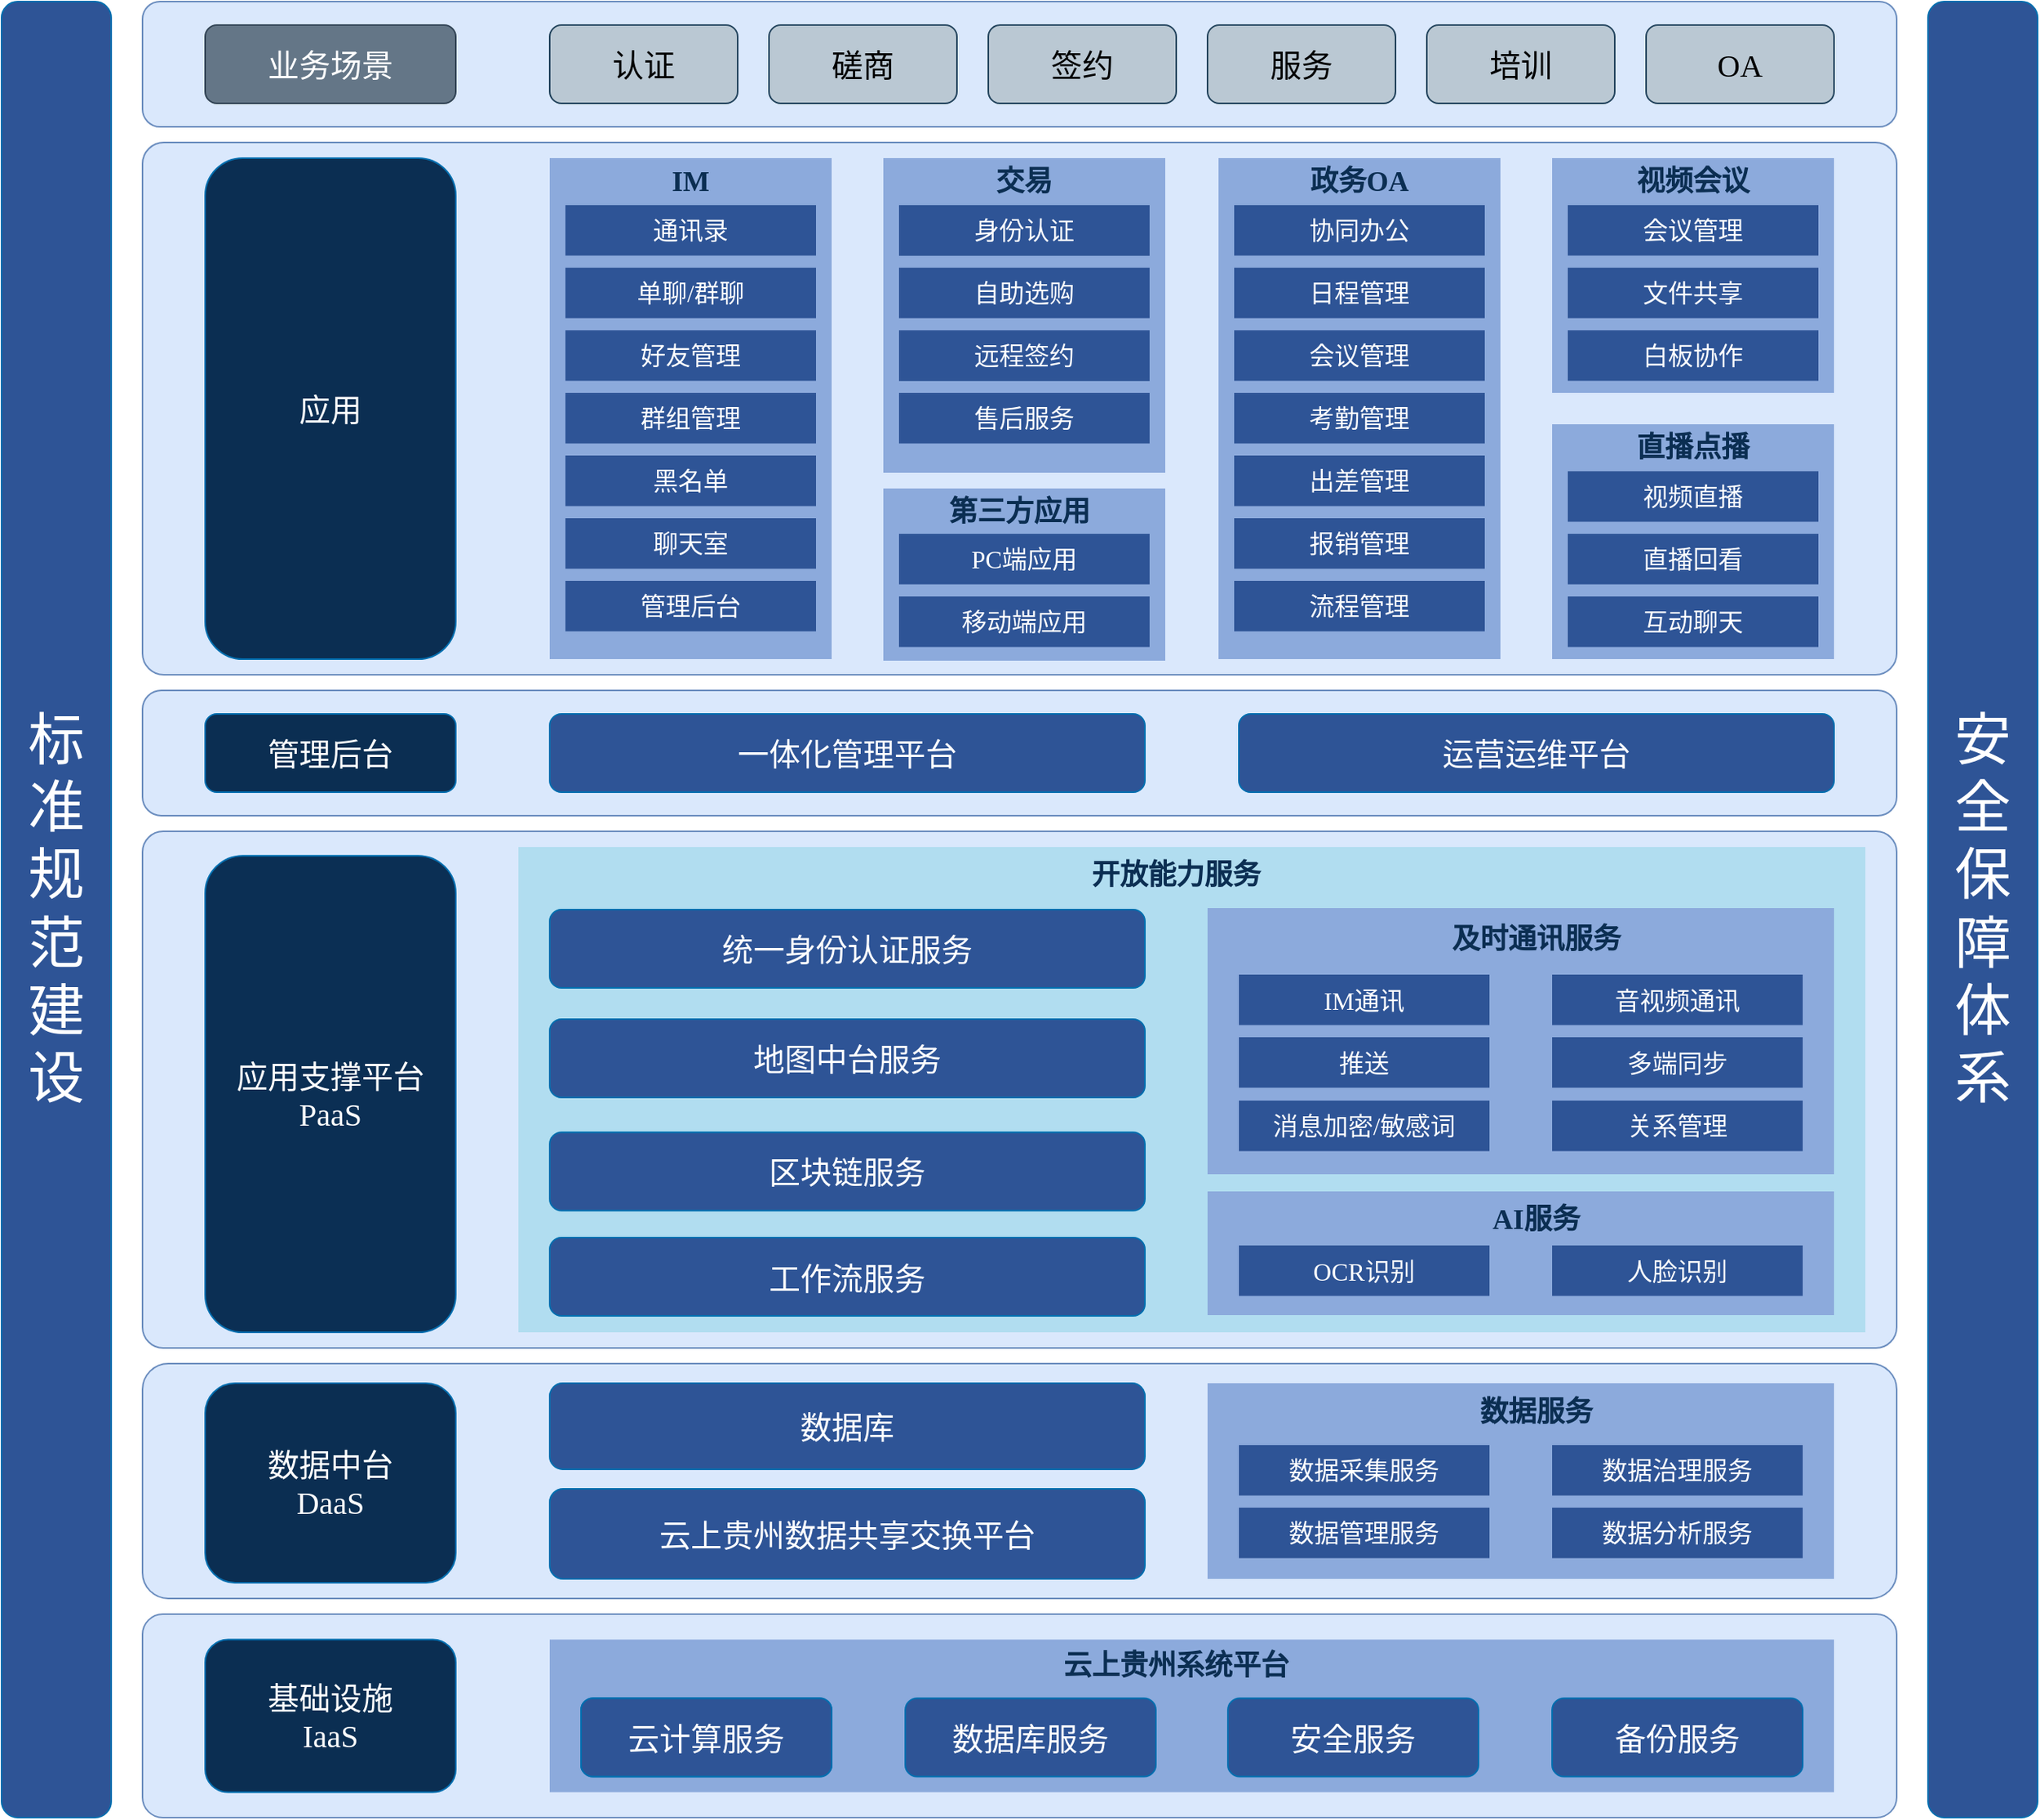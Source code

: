 <mxfile version="15.9.1" type="github"><diagram id="HFCnj8aLhszsA6gR-yzJ" name="总体架构图"><mxGraphModel dx="1422" dy="769" grid="1" gridSize="10" guides="1" tooltips="1" connect="1" arrows="1" fold="1" page="1" pageScale="1" pageWidth="827" pageHeight="1169" math="0" shadow="0"><root><mxCell id="0"/><mxCell id="1" parent="0"/><mxCell id="byi06CO_j5vsrsdqkOMh-2" value="" style="rounded=1;whiteSpace=wrap;html=1;fillColor=#DAE8FC;strokeColor=#6C8EBF;arcSize=14;" parent="1" vertex="1"><mxGeometry x="130" y="9" width="1120" height="80" as="geometry"/></mxCell><mxCell id="byi06CO_j5vsrsdqkOMh-3" value="业务场景" style="rounded=1;whiteSpace=wrap;html=1;fillColor=#647687;fontColor=#ffffff;strokeColor=#314354;fontSize=20;fontFamily=黑体;" parent="1" vertex="1"><mxGeometry x="170" y="24" width="160" height="50" as="geometry"/></mxCell><mxCell id="byi06CO_j5vsrsdqkOMh-6" value="服务" style="rounded=1;whiteSpace=wrap;html=1;fillColor=#bac8d3;strokeColor=#23445d;fontSize=20;fontFamily=黑体;" parent="1" vertex="1"><mxGeometry x="810" y="24" width="120" height="50" as="geometry"/></mxCell><mxCell id="byi06CO_j5vsrsdqkOMh-15" value="" style="rounded=1;whiteSpace=wrap;html=1;fillColor=#dae8fc;strokeColor=#6c8ebf;" parent="1" vertex="1"><mxGeometry x="130" y="449" width="1120" height="80" as="geometry"/></mxCell><mxCell id="byi06CO_j5vsrsdqkOMh-16" value="管理后台" style="rounded=1;whiteSpace=wrap;html=1;fillColor=#0B2E52;fontColor=#ffffff;strokeColor=#006EAF;fontSize=20;fontFamily=黑体;" parent="1" vertex="1"><mxGeometry x="170" y="464" width="160" height="50" as="geometry"/></mxCell><mxCell id="byi06CO_j5vsrsdqkOMh-17" value="一体化管理平台" style="rounded=1;whiteSpace=wrap;html=1;fillColor=#2E5496;fontColor=#ffffff;strokeColor=#006EAF;fontSize=20;fontFamily=黑体;" parent="1" vertex="1"><mxGeometry x="390" y="464" width="380" height="50" as="geometry"/></mxCell><mxCell id="byi06CO_j5vsrsdqkOMh-18" value="运营运维平台" style="rounded=1;whiteSpace=wrap;html=1;fillColor=#2E5496;fontColor=#ffffff;strokeColor=#006EAF;fontSize=20;fontFamily=黑体;" parent="1" vertex="1"><mxGeometry x="830" y="464" width="380" height="50" as="geometry"/></mxCell><mxCell id="byi06CO_j5vsrsdqkOMh-19" value="" style="rounded=1;whiteSpace=wrap;html=1;fillColor=#dae8fc;strokeColor=#6c8ebf;arcSize=10;" parent="1" vertex="1"><mxGeometry x="130" y="1039" width="1120" height="130" as="geometry"/></mxCell><mxCell id="byi06CO_j5vsrsdqkOMh-20" value="基础设施&lt;br&gt;IaaS" style="rounded=1;whiteSpace=wrap;html=1;fillColor=#0B2E52;fontColor=#ffffff;strokeColor=#006EAF;fontSize=20;fontFamily=黑体;" parent="1" vertex="1"><mxGeometry x="170" y="1055.25" width="160" height="97.5" as="geometry"/></mxCell><mxCell id="byi06CO_j5vsrsdqkOMh-24" value="" style="rounded=1;whiteSpace=wrap;html=1;fillColor=#DAE8FC;strokeColor=#6C8EBF;arcSize=4;" parent="1" vertex="1"><mxGeometry x="130" y="99" width="1120" height="340" as="geometry"/></mxCell><mxCell id="byi06CO_j5vsrsdqkOMh-25" value="应用" style="rounded=1;whiteSpace=wrap;html=1;fillColor=#0B2E52;fontColor=#ffffff;strokeColor=#006EAF;fontSize=20;fontFamily=黑体;" parent="1" vertex="1"><mxGeometry x="170" y="109" width="160" height="320" as="geometry"/></mxCell><mxCell id="byi06CO_j5vsrsdqkOMh-26" value="" style="rounded=0;whiteSpace=wrap;html=1;fillColor=#8CAADC;fontColor=#FFFFFF;strokeColor=none;fontSize=20;fontFamily=Helvetica;" parent="1" vertex="1"><mxGeometry x="390" y="109" width="180" height="320" as="geometry"/></mxCell><mxCell id="byi06CO_j5vsrsdqkOMh-27" value="认证" style="rounded=1;whiteSpace=wrap;html=1;fillColor=#bac8d3;strokeColor=#23445d;fontSize=20;fontFamily=黑体;" parent="1" vertex="1"><mxGeometry x="390" y="24" width="120" height="50" as="geometry"/></mxCell><mxCell id="byi06CO_j5vsrsdqkOMh-28" value="磋商" style="rounded=1;whiteSpace=wrap;html=1;fillColor=#bac8d3;strokeColor=#23445d;fontSize=20;fontFamily=黑体;" parent="1" vertex="1"><mxGeometry x="530" y="24" width="120" height="50" as="geometry"/></mxCell><mxCell id="byi06CO_j5vsrsdqkOMh-29" value="签约" style="rounded=1;whiteSpace=wrap;html=1;fillColor=#bac8d3;strokeColor=#23445d;fontSize=20;fontFamily=黑体;" parent="1" vertex="1"><mxGeometry x="670" y="24" width="120" height="50" as="geometry"/></mxCell><mxCell id="byi06CO_j5vsrsdqkOMh-30" value="培训" style="rounded=1;whiteSpace=wrap;html=1;fillColor=#bac8d3;strokeColor=#23445d;fontSize=20;fontFamily=黑体;" parent="1" vertex="1"><mxGeometry x="950" y="24" width="120" height="50" as="geometry"/></mxCell><mxCell id="byi06CO_j5vsrsdqkOMh-31" value="OA" style="rounded=1;whiteSpace=wrap;html=1;fillColor=#bac8d3;strokeColor=#23445d;fontSize=20;fontFamily=黑体;" parent="1" vertex="1"><mxGeometry x="1090" y="24" width="120" height="50" as="geometry"/></mxCell><mxCell id="byi06CO_j5vsrsdqkOMh-36" value="" style="rounded=0;whiteSpace=wrap;html=1;fontSize=20;fillColor=#8CAADC;fontColor=#FFFFFF;strokeColor=none;" parent="1" vertex="1"><mxGeometry x="390" y="1055.25" width="820" height="97.5" as="geometry"/></mxCell><mxCell id="byi06CO_j5vsrsdqkOMh-21" value="云计算服务" style="rounded=1;whiteSpace=wrap;html=1;fillColor=#0B2E52;fontColor=#ffffff;strokeColor=#006EAF;fontSize=20;fontFamily=黑体;" parent="1" vertex="1"><mxGeometry x="410" y="1092.75" width="160" height="50" as="geometry"/></mxCell><mxCell id="byi06CO_j5vsrsdqkOMh-34" value="备份服务" style="rounded=1;whiteSpace=wrap;html=1;fillColor=#2E5496;fontColor=#ffffff;strokeColor=#006EAF;fontSize=20;fontFamily=黑体;" parent="1" vertex="1"><mxGeometry x="1030" y="1092.75" width="160" height="50" as="geometry"/></mxCell><mxCell id="byi06CO_j5vsrsdqkOMh-37" value="云上贵州系统平台" style="text;html=1;strokeColor=none;fillColor=none;align=center;verticalAlign=middle;whiteSpace=wrap;rounded=1;fontSize=18;fontColor=#0B2E52;fontFamily=黑体;arcSize=0;fontStyle=1" parent="1" vertex="1"><mxGeometry x="390" y="1057.25" width="800" height="30" as="geometry"/></mxCell><mxCell id="byi06CO_j5vsrsdqkOMh-38" value="云计算服务" style="rounded=1;whiteSpace=wrap;html=1;fillColor=#2E5496;fontColor=#ffffff;strokeColor=#006EAF;fontSize=20;fontFamily=黑体;" parent="1" vertex="1"><mxGeometry x="410" y="1092.75" width="160" height="50" as="geometry"/></mxCell><mxCell id="byi06CO_j5vsrsdqkOMh-39" value="数据库服务" style="rounded=1;whiteSpace=wrap;html=1;fillColor=#2E5496;fontColor=#ffffff;strokeColor=#006EAF;fontSize=20;fontFamily=黑体;" parent="1" vertex="1"><mxGeometry x="617" y="1092.75" width="160" height="50" as="geometry"/></mxCell><mxCell id="byi06CO_j5vsrsdqkOMh-40" value="安全服务" style="rounded=1;whiteSpace=wrap;html=1;fillColor=#2E5496;fontColor=#ffffff;strokeColor=#006EAF;fontSize=20;fontFamily=黑体;" parent="1" vertex="1"><mxGeometry x="823" y="1092.75" width="160" height="50" as="geometry"/></mxCell><mxCell id="byi06CO_j5vsrsdqkOMh-42" value="" style="rounded=1;whiteSpace=wrap;html=1;fillColor=#dae8fc;strokeColor=#6c8ebf;arcSize=11;" parent="1" vertex="1"><mxGeometry x="130" y="879" width="1120" height="150" as="geometry"/></mxCell><mxCell id="byi06CO_j5vsrsdqkOMh-43" value="数据中台&lt;br&gt;DaaS" style="rounded=1;whiteSpace=wrap;html=1;fillColor=#0B2E52;fontColor=#ffffff;strokeColor=#006EAF;fontSize=20;fontFamily=黑体;" parent="1" vertex="1"><mxGeometry x="170" y="891.5" width="160" height="127.5" as="geometry"/></mxCell><mxCell id="byi06CO_j5vsrsdqkOMh-44" value="数据库" style="rounded=1;whiteSpace=wrap;html=1;fillColor=#2E5496;fontColor=#ffffff;strokeColor=#006EAF;fontSize=20;fontFamily=黑体;" parent="1" vertex="1"><mxGeometry x="390" y="891.5" width="380" height="55" as="geometry"/></mxCell><mxCell id="byi06CO_j5vsrsdqkOMh-45" value="云上贵州数据共享交换平台" style="rounded=1;whiteSpace=wrap;html=1;fillColor=#2E5496;fontColor=#ffffff;strokeColor=#006EAF;fontSize=20;fontFamily=黑体;" parent="1" vertex="1"><mxGeometry x="390" y="959" width="380" height="57.5" as="geometry"/></mxCell><mxCell id="byi06CO_j5vsrsdqkOMh-46" value="" style="rounded=0;whiteSpace=wrap;html=1;fillColor=#8CAADC;fontColor=#FFFFFF;strokeColor=none;fontSize=20;fontFamily=Helvetica;align=center;" parent="1" vertex="1"><mxGeometry x="810" y="891.5" width="400" height="125" as="geometry"/></mxCell><mxCell id="byi06CO_j5vsrsdqkOMh-47" value="数据服务" style="text;html=1;strokeColor=none;fillColor=none;align=center;verticalAlign=middle;whiteSpace=wrap;rounded=1;fontSize=18;fontColor=#0B2E52;fontFamily=黑体;arcSize=0;fontStyle=1" parent="1" vertex="1"><mxGeometry x="830" y="895" width="380" height="30" as="geometry"/></mxCell><mxCell id="byi06CO_j5vsrsdqkOMh-49" value="数据采集服务" style="rounded=0;whiteSpace=wrap;html=1;fontFamily=黑体;fontSize=16;fontColor=#FFFFFF;fillColor=#2E5496;strokeColor=none;" parent="1" vertex="1"><mxGeometry x="830" y="931" width="160" height="32.25" as="geometry"/></mxCell><mxCell id="byi06CO_j5vsrsdqkOMh-50" value="数据治理服务" style="rounded=0;whiteSpace=wrap;html=1;fontFamily=黑体;fontSize=16;fontColor=#FFFFFF;fillColor=#2E5496;strokeColor=none;" parent="1" vertex="1"><mxGeometry x="1030" y="931" width="160" height="32.25" as="geometry"/></mxCell><mxCell id="byi06CO_j5vsrsdqkOMh-51" value="数据管理服务" style="rounded=0;whiteSpace=wrap;html=1;fontFamily=黑体;fontSize=16;fontColor=#FFFFFF;fillColor=#2E5496;strokeColor=none;" parent="1" vertex="1"><mxGeometry x="830" y="971" width="160" height="32.25" as="geometry"/></mxCell><mxCell id="byi06CO_j5vsrsdqkOMh-52" value="数据分析服务" style="rounded=0;whiteSpace=wrap;html=1;fontFamily=黑体;fontSize=16;fontColor=#FFFFFF;fillColor=#2E5496;strokeColor=none;" parent="1" vertex="1"><mxGeometry x="1030" y="971" width="160" height="32.25" as="geometry"/></mxCell><mxCell id="byi06CO_j5vsrsdqkOMh-53" value="" style="rounded=1;whiteSpace=wrap;html=1;fillColor=#dae8fc;strokeColor=#6c8ebf;arcSize=4;" parent="1" vertex="1"><mxGeometry x="130" y="539" width="1120" height="330" as="geometry"/></mxCell><mxCell id="byi06CO_j5vsrsdqkOMh-54" value="应用支撑平台&lt;br&gt;PaaS" style="rounded=1;whiteSpace=wrap;html=1;fillColor=#0B2F54;fontColor=#ffffff;strokeColor=#006EAF;fontSize=20;fontFamily=黑体;" parent="1" vertex="1"><mxGeometry x="170" y="554.63" width="160" height="304.37" as="geometry"/></mxCell><mxCell id="byi06CO_j5vsrsdqkOMh-77" value="" style="rounded=0;whiteSpace=wrap;html=1;fillColor=#b1ddf0;strokeColor=none;fontSize=20;fontFamily=Helvetica;align=center;" parent="1" vertex="1"><mxGeometry x="370" y="549" width="860" height="310" as="geometry"/></mxCell><mxCell id="byi06CO_j5vsrsdqkOMh-55" value="地图中台服务" style="rounded=1;whiteSpace=wrap;html=1;fillColor=#2E5496;fontColor=#ffffff;strokeColor=#006EAF;fontSize=20;fontFamily=黑体;" parent="1" vertex="1"><mxGeometry x="390" y="659" width="380" height="50" as="geometry"/></mxCell><mxCell id="byi06CO_j5vsrsdqkOMh-56" value="统一身份认证服务" style="rounded=1;whiteSpace=wrap;html=1;fillColor=#2E5496;fontColor=#ffffff;strokeColor=#006EAF;fontSize=20;fontFamily=黑体;" parent="1" vertex="1"><mxGeometry x="390" y="589" width="380" height="50" as="geometry"/></mxCell><mxCell id="byi06CO_j5vsrsdqkOMh-57" value="区块链服务" style="rounded=1;whiteSpace=wrap;html=1;fillColor=#2E5496;fontColor=#ffffff;strokeColor=#006EAF;fontSize=20;fontFamily=黑体;" parent="1" vertex="1"><mxGeometry x="390" y="731.25" width="380" height="50" as="geometry"/></mxCell><mxCell id="byi06CO_j5vsrsdqkOMh-64" value="" style="rounded=0;whiteSpace=wrap;html=1;fillColor=#8CAADC;fontColor=#FFFFFF;strokeColor=none;fontSize=20;fontFamily=Helvetica;align=center;" parent="1" vertex="1"><mxGeometry x="810" y="588" width="400" height="170" as="geometry"/></mxCell><mxCell id="byi06CO_j5vsrsdqkOMh-65" value="及时通讯服务" style="text;html=1;strokeColor=none;fillColor=none;align=center;verticalAlign=middle;whiteSpace=wrap;rounded=1;fontSize=18;fontColor=#0B2E52;fontFamily=黑体;arcSize=0;fontStyle=1" parent="1" vertex="1"><mxGeometry x="830" y="592.5" width="380" height="30" as="geometry"/></mxCell><mxCell id="byi06CO_j5vsrsdqkOMh-66" value="IM通讯" style="rounded=0;whiteSpace=wrap;html=1;fontFamily=黑体;fontSize=16;fontColor=#FFFFFF;fillColor=#2E5496;strokeColor=none;" parent="1" vertex="1"><mxGeometry x="830" y="630.5" width="160" height="32.25" as="geometry"/></mxCell><mxCell id="byi06CO_j5vsrsdqkOMh-67" value="音视频通讯" style="rounded=0;whiteSpace=wrap;html=1;fontFamily=黑体;fontSize=16;fontColor=#FFFFFF;fillColor=#2E5496;strokeColor=none;" parent="1" vertex="1"><mxGeometry x="1030" y="630.5" width="160" height="32.25" as="geometry"/></mxCell><mxCell id="byi06CO_j5vsrsdqkOMh-68" value="推送" style="rounded=0;whiteSpace=wrap;html=1;fontFamily=黑体;fontSize=16;fontColor=#FFFFFF;fillColor=#2E5496;strokeColor=none;" parent="1" vertex="1"><mxGeometry x="830" y="670.5" width="160" height="32.25" as="geometry"/></mxCell><mxCell id="byi06CO_j5vsrsdqkOMh-69" value="多端同步" style="rounded=0;whiteSpace=wrap;html=1;fontFamily=黑体;fontSize=16;fontColor=#FFFFFF;fillColor=#2E5496;strokeColor=none;" parent="1" vertex="1"><mxGeometry x="1030" y="670.5" width="160" height="32.25" as="geometry"/></mxCell><mxCell id="byi06CO_j5vsrsdqkOMh-70" value="" style="rounded=0;whiteSpace=wrap;html=1;fillColor=#8CAADC;fontColor=#FFFFFF;strokeColor=none;fontSize=20;fontFamily=Helvetica;align=center;" parent="1" vertex="1"><mxGeometry x="810" y="769" width="400" height="79" as="geometry"/></mxCell><mxCell id="byi06CO_j5vsrsdqkOMh-71" value="AI服务" style="text;html=1;strokeColor=none;fillColor=none;align=center;verticalAlign=middle;whiteSpace=wrap;rounded=1;fontSize=18;fontColor=#0B2E52;fontFamily=黑体;arcSize=0;fontStyle=1" parent="1" vertex="1"><mxGeometry x="830" y="771.5" width="380" height="30" as="geometry"/></mxCell><mxCell id="byi06CO_j5vsrsdqkOMh-72" value="OCR识别" style="rounded=0;whiteSpace=wrap;html=1;fontFamily=黑体;fontSize=16;fontColor=#FFFFFF;fillColor=#2E5496;strokeColor=none;" parent="1" vertex="1"><mxGeometry x="830" y="803.5" width="160" height="32.25" as="geometry"/></mxCell><mxCell id="byi06CO_j5vsrsdqkOMh-73" value="人脸识别" style="rounded=0;whiteSpace=wrap;html=1;fontFamily=黑体;fontSize=16;fontColor=#FFFFFF;fillColor=#2E5496;strokeColor=none;" parent="1" vertex="1"><mxGeometry x="1030" y="803.5" width="160" height="32.25" as="geometry"/></mxCell><mxCell id="byi06CO_j5vsrsdqkOMh-76" value="工作流服务" style="rounded=1;whiteSpace=wrap;html=1;fillColor=#2E5496;fontColor=#ffffff;strokeColor=#006EAF;fontSize=20;fontFamily=黑体;" parent="1" vertex="1"><mxGeometry x="390" y="798.5" width="380" height="50" as="geometry"/></mxCell><mxCell id="byi06CO_j5vsrsdqkOMh-79" value="消息加密/敏感词" style="rounded=0;whiteSpace=wrap;html=1;fontFamily=黑体;fontSize=16;fontColor=#FFFFFF;fillColor=#2E5496;strokeColor=none;" parent="1" vertex="1"><mxGeometry x="830" y="711" width="160" height="32.25" as="geometry"/></mxCell><mxCell id="byi06CO_j5vsrsdqkOMh-80" value="关系管理" style="rounded=0;whiteSpace=wrap;html=1;fontFamily=黑体;fontSize=16;fontColor=#FFFFFF;fillColor=#2E5496;strokeColor=none;" parent="1" vertex="1"><mxGeometry x="1030" y="711" width="160" height="32.25" as="geometry"/></mxCell><mxCell id="byi06CO_j5vsrsdqkOMh-82" value="开放能力服务" style="text;html=1;strokeColor=none;fillColor=none;align=center;verticalAlign=middle;whiteSpace=wrap;rounded=1;fontSize=18;fontColor=#0B2E52;fontFamily=黑体;arcSize=0;fontStyle=1" parent="1" vertex="1"><mxGeometry x="600" y="551.63" width="380" height="30" as="geometry"/></mxCell><mxCell id="f6I-92WPhERwhlRrRSYp-1" value="IM" style="text;html=1;strokeColor=none;fillColor=none;align=center;verticalAlign=middle;whiteSpace=wrap;rounded=1;fontSize=18;fontColor=#0B2E52;fontFamily=黑体;arcSize=0;fontStyle=1" parent="1" vertex="1"><mxGeometry x="390" y="109" width="180" height="30" as="geometry"/></mxCell><mxCell id="f6I-92WPhERwhlRrRSYp-2" value="通讯录" style="rounded=0;whiteSpace=wrap;html=1;fontFamily=黑体;fontSize=16;fontColor=#FFFFFF;fillColor=#2E5496;strokeColor=none;" parent="1" vertex="1"><mxGeometry x="400" y="139" width="160" height="32.25" as="geometry"/></mxCell><mxCell id="f6I-92WPhERwhlRrRSYp-3" value="单聊/群聊" style="rounded=0;whiteSpace=wrap;html=1;fontFamily=黑体;fontSize=16;fontColor=#FFFFFF;fillColor=#2E5496;strokeColor=none;" parent="1" vertex="1"><mxGeometry x="400" y="179" width="160" height="32.25" as="geometry"/></mxCell><mxCell id="f6I-92WPhERwhlRrRSYp-4" value="&lt;span&gt;好友管理&lt;/span&gt;" style="rounded=0;whiteSpace=wrap;html=1;fontFamily=黑体;fontSize=16;fontColor=#FFFFFF;fillColor=#2E5496;strokeColor=none;" parent="1" vertex="1"><mxGeometry x="400" y="219" width="160" height="32.25" as="geometry"/></mxCell><mxCell id="f6I-92WPhERwhlRrRSYp-5" value="黑名单" style="rounded=0;whiteSpace=wrap;html=1;fontFamily=黑体;fontSize=16;fontColor=#FFFFFF;fillColor=#2E5496;strokeColor=none;" parent="1" vertex="1"><mxGeometry x="400" y="299" width="160" height="32.25" as="geometry"/></mxCell><mxCell id="f6I-92WPhERwhlRrRSYp-6" value="聊天室" style="rounded=0;whiteSpace=wrap;html=1;fontFamily=黑体;fontSize=16;fontColor=#FFFFFF;fillColor=#2E5496;strokeColor=none;" parent="1" vertex="1"><mxGeometry x="400" y="339" width="160" height="32.25" as="geometry"/></mxCell><mxCell id="f6I-92WPhERwhlRrRSYp-7" value="群组管理" style="rounded=0;whiteSpace=wrap;html=1;fontFamily=黑体;fontSize=16;fontColor=#FFFFFF;fillColor=#2E5496;strokeColor=none;" parent="1" vertex="1"><mxGeometry x="400" y="259" width="160" height="32.25" as="geometry"/></mxCell><mxCell id="f6I-92WPhERwhlRrRSYp-8" value="" style="rounded=0;whiteSpace=wrap;html=1;fillColor=#8CAADC;fontColor=#FFFFFF;strokeColor=none;fontSize=20;fontFamily=Helvetica;" parent="1" vertex="1"><mxGeometry x="603" y="109" width="180" height="201" as="geometry"/></mxCell><mxCell id="f6I-92WPhERwhlRrRSYp-9" value="交易" style="text;html=1;strokeColor=none;fillColor=none;align=center;verticalAlign=middle;whiteSpace=wrap;rounded=1;fontSize=18;fontColor=#0B2E52;fontFamily=黑体;arcSize=0;fontStyle=1" parent="1" vertex="1"><mxGeometry x="603" y="109" width="180" height="30" as="geometry"/></mxCell><mxCell id="f6I-92WPhERwhlRrRSYp-11" value="&lt;span&gt;自助选购&lt;/span&gt;" style="rounded=0;whiteSpace=wrap;html=1;fontFamily=黑体;fontSize=16;fontColor=#FFFFFF;fillColor=#2E5496;strokeColor=none;" parent="1" vertex="1"><mxGeometry x="613" y="179" width="160" height="32.25" as="geometry"/></mxCell><mxCell id="f6I-92WPhERwhlRrRSYp-12" value="自助" style="rounded=0;whiteSpace=wrap;html=1;fontFamily=黑体;fontSize=16;fontColor=#FFFFFF;fillColor=#2E5496;strokeColor=none;" parent="1" vertex="1"><mxGeometry x="613" y="219" width="160" height="32.25" as="geometry"/></mxCell><mxCell id="f6I-92WPhERwhlRrRSYp-13" value="售后服务" style="rounded=0;whiteSpace=wrap;html=1;fontFamily=黑体;fontSize=16;fontColor=#FFFFFF;fillColor=#2E5496;strokeColor=none;" parent="1" vertex="1"><mxGeometry x="613" y="259" width="160" height="32.25" as="geometry"/></mxCell><mxCell id="f6I-92WPhERwhlRrRSYp-14" value="" style="rounded=0;whiteSpace=wrap;html=1;fillColor=#8CAADC;fontColor=#FFFFFF;strokeColor=none;fontSize=20;fontFamily=Helvetica;" parent="1" vertex="1"><mxGeometry x="817" y="109" width="180" height="320" as="geometry"/></mxCell><mxCell id="f6I-92WPhERwhlRrRSYp-15" value="" style="rounded=0;whiteSpace=wrap;html=1;fillColor=#8CAADC;fontColor=#FFFFFF;strokeColor=none;fontSize=20;fontFamily=Helvetica;" parent="1" vertex="1"><mxGeometry x="1030" y="109" width="180" height="150" as="geometry"/></mxCell><mxCell id="f6I-92WPhERwhlRrRSYp-18" value="视频会议" style="text;html=1;strokeColor=none;fillColor=none;align=center;verticalAlign=middle;whiteSpace=wrap;rounded=1;fontSize=18;fontColor=#0B2E52;fontFamily=黑体;arcSize=0;fontStyle=1" parent="1" vertex="1"><mxGeometry x="1030" y="109" width="180" height="30" as="geometry"/></mxCell><mxCell id="f6I-92WPhERwhlRrRSYp-19" value="政务OA" style="text;html=1;strokeColor=none;fillColor=none;align=center;verticalAlign=middle;whiteSpace=wrap;rounded=1;fontSize=18;fontColor=#0B2E52;fontFamily=黑体;arcSize=0;fontStyle=1" parent="1" vertex="1"><mxGeometry x="817" y="109" width="180" height="30" as="geometry"/></mxCell><mxCell id="f6I-92WPhERwhlRrRSYp-21" value="管理后台" style="rounded=0;whiteSpace=wrap;html=1;fontFamily=黑体;fontSize=16;fontColor=#FFFFFF;fillColor=#2E5496;strokeColor=none;" parent="1" vertex="1"><mxGeometry x="400" y="379" width="160" height="32.25" as="geometry"/></mxCell><mxCell id="f6I-92WPhERwhlRrRSYp-22" value="协同办公" style="rounded=0;whiteSpace=wrap;html=1;fontFamily=黑体;fontSize=16;fontColor=#FFFFFF;fillColor=#2E5496;strokeColor=none;" parent="1" vertex="1"><mxGeometry x="827" y="139" width="160" height="32.25" as="geometry"/></mxCell><mxCell id="f6I-92WPhERwhlRrRSYp-23" value="日程管理" style="rounded=0;whiteSpace=wrap;html=1;fontFamily=黑体;fontSize=16;fontColor=#FFFFFF;fillColor=#2E5496;strokeColor=none;" parent="1" vertex="1"><mxGeometry x="827" y="179" width="160" height="32.25" as="geometry"/></mxCell><mxCell id="f6I-92WPhERwhlRrRSYp-24" value="会议管理" style="rounded=0;whiteSpace=wrap;html=1;fontFamily=黑体;fontSize=16;fontColor=#FFFFFF;fillColor=#2E5496;strokeColor=none;" parent="1" vertex="1"><mxGeometry x="827" y="219" width="160" height="32.25" as="geometry"/></mxCell><mxCell id="f6I-92WPhERwhlRrRSYp-25" value="考勤管理" style="rounded=0;whiteSpace=wrap;html=1;fontFamily=黑体;fontSize=16;fontColor=#FFFFFF;fillColor=#2E5496;strokeColor=none;" parent="1" vertex="1"><mxGeometry x="827" y="259" width="160" height="32.25" as="geometry"/></mxCell><mxCell id="f6I-92WPhERwhlRrRSYp-26" value="远程签约" style="rounded=0;whiteSpace=wrap;html=1;fontFamily=黑体;fontSize=16;fontColor=#FFFFFF;fillColor=#2E5496;strokeColor=none;" parent="1" vertex="1"><mxGeometry x="613" y="219" width="160" height="32.25" as="geometry"/></mxCell><mxCell id="f6I-92WPhERwhlRrRSYp-27" value="" style="rounded=0;whiteSpace=wrap;html=1;fillColor=#8CAADC;fontColor=#FFFFFF;strokeColor=none;fontSize=20;fontFamily=Helvetica;" parent="1" vertex="1"><mxGeometry x="1030" y="279" width="180" height="150" as="geometry"/></mxCell><mxCell id="f6I-92WPhERwhlRrRSYp-28" value="直播点播" style="text;html=1;strokeColor=none;fillColor=none;align=center;verticalAlign=middle;whiteSpace=wrap;rounded=1;fontSize=18;fontColor=#0B2E52;fontFamily=黑体;arcSize=0;fontStyle=1" parent="1" vertex="1"><mxGeometry x="1030" y="279" width="180" height="30" as="geometry"/></mxCell><mxCell id="f6I-92WPhERwhlRrRSYp-29" value="出差管理" style="rounded=0;whiteSpace=wrap;html=1;fontFamily=黑体;fontSize=16;fontColor=#FFFFFF;fillColor=#2E5496;strokeColor=none;" parent="1" vertex="1"><mxGeometry x="827" y="299" width="160" height="32.25" as="geometry"/></mxCell><mxCell id="f6I-92WPhERwhlRrRSYp-30" value="报销管理" style="rounded=0;whiteSpace=wrap;html=1;fontFamily=黑体;fontSize=16;fontColor=#FFFFFF;fillColor=#2E5496;strokeColor=none;" parent="1" vertex="1"><mxGeometry x="827" y="339" width="160" height="32.25" as="geometry"/></mxCell><mxCell id="f6I-92WPhERwhlRrRSYp-31" value="会议管理" style="rounded=0;whiteSpace=wrap;html=1;fontFamily=黑体;fontSize=16;fontColor=#FFFFFF;fillColor=#2E5496;strokeColor=none;" parent="1" vertex="1"><mxGeometry x="1040" y="139" width="160" height="32.25" as="geometry"/></mxCell><mxCell id="f6I-92WPhERwhlRrRSYp-32" value="文件共享" style="rounded=0;whiteSpace=wrap;html=1;fontFamily=黑体;fontSize=16;fontColor=#FFFFFF;fillColor=#2E5496;strokeColor=none;" parent="1" vertex="1"><mxGeometry x="1040" y="179" width="160" height="32.25" as="geometry"/></mxCell><mxCell id="f6I-92WPhERwhlRrRSYp-33" value="白板协作" style="rounded=0;whiteSpace=wrap;html=1;fontFamily=黑体;fontSize=16;fontColor=#FFFFFF;fillColor=#2E5496;strokeColor=none;" parent="1" vertex="1"><mxGeometry x="1040" y="219" width="160" height="32.25" as="geometry"/></mxCell><mxCell id="f6I-92WPhERwhlRrRSYp-35" value="视频直播" style="rounded=0;whiteSpace=wrap;html=1;fontFamily=黑体;fontSize=16;fontColor=#FFFFFF;fillColor=#2E5496;strokeColor=none;" parent="1" vertex="1"><mxGeometry x="1040" y="309" width="160" height="32.25" as="geometry"/></mxCell><mxCell id="f6I-92WPhERwhlRrRSYp-37" value="直播回看" style="rounded=0;whiteSpace=wrap;html=1;fontFamily=黑体;fontSize=16;fontColor=#FFFFFF;fillColor=#2E5496;strokeColor=none;" parent="1" vertex="1"><mxGeometry x="1040" y="349" width="160" height="32.25" as="geometry"/></mxCell><mxCell id="f6I-92WPhERwhlRrRSYp-38" value="互动聊天" style="rounded=0;whiteSpace=wrap;html=1;fontFamily=黑体;fontSize=16;fontColor=#FFFFFF;fillColor=#2E5496;strokeColor=none;" parent="1" vertex="1"><mxGeometry x="1040" y="389" width="160" height="32.25" as="geometry"/></mxCell><mxCell id="f6I-92WPhERwhlRrRSYp-39" value="标&lt;br style=&quot;font-size: 36px;&quot;&gt;准&lt;br style=&quot;font-size: 36px;&quot;&gt;规&lt;br style=&quot;font-size: 36px;&quot;&gt;范&lt;br style=&quot;font-size: 36px;&quot;&gt;建&lt;br style=&quot;font-size: 36px;&quot;&gt;设" style="rounded=1;whiteSpace=wrap;html=1;fillColor=#2E5496;strokeColor=#006EAF;fontFamily=黑体;fontSize=36;fontColor=#ffffff;" parent="1" vertex="1"><mxGeometry x="40" y="9" width="70" height="1160" as="geometry"/></mxCell><mxCell id="f6I-92WPhERwhlRrRSYp-40" value="安全保障体系" style="rounded=1;whiteSpace=wrap;html=1;fillColor=#2E5496;strokeColor=#006EAF;fontFamily=黑体;fontSize=36;fontColor=#ffffff;" parent="1" vertex="1"><mxGeometry x="1270" y="9" width="70" height="1160" as="geometry"/></mxCell><mxCell id="McRoZITpr8OuWDHQ106S-1" value="流程管理" style="rounded=0;whiteSpace=wrap;html=1;fontFamily=黑体;fontSize=16;fontColor=#FFFFFF;fillColor=#2E5496;strokeColor=none;" vertex="1" parent="1"><mxGeometry x="827" y="379" width="160" height="32.25" as="geometry"/></mxCell><mxCell id="McRoZITpr8OuWDHQ106S-2" value="" style="rounded=0;whiteSpace=wrap;html=1;fillColor=#8CAADC;fontColor=#FFFFFF;strokeColor=none;fontSize=20;fontFamily=Helvetica;" vertex="1" parent="1"><mxGeometry x="603" y="320" width="180" height="110" as="geometry"/></mxCell><mxCell id="McRoZITpr8OuWDHQ106S-3" value="第三方应用" style="text;html=1;strokeColor=none;fillColor=none;align=center;verticalAlign=middle;whiteSpace=wrap;rounded=1;fontSize=18;fontColor=#0B2E52;fontFamily=黑体;arcSize=0;fontStyle=1" vertex="1" parent="1"><mxGeometry x="600" y="320" width="180" height="30" as="geometry"/></mxCell><mxCell id="f6I-92WPhERwhlRrRSYp-17" value="身份认证" style="rounded=0;whiteSpace=wrap;html=1;fontFamily=黑体;fontSize=16;fontColor=#FFFFFF;fillColor=#2E5496;strokeColor=none;" parent="1" vertex="1"><mxGeometry x="613" y="139" width="160" height="32.25" as="geometry"/></mxCell><mxCell id="McRoZITpr8OuWDHQ106S-4" value="身份认证" style="rounded=0;whiteSpace=wrap;html=1;fontFamily=黑体;fontSize=16;fontColor=#FFFFFF;fillColor=#2E5496;strokeColor=none;" vertex="1" parent="1"><mxGeometry x="613" y="139" width="160" height="32.25" as="geometry"/></mxCell><mxCell id="McRoZITpr8OuWDHQ106S-5" value="PC端应用" style="rounded=0;whiteSpace=wrap;html=1;fontFamily=黑体;fontSize=16;fontColor=#FFFFFF;fillColor=#2E5496;strokeColor=none;" vertex="1" parent="1"><mxGeometry x="613" y="349" width="160" height="32.25" as="geometry"/></mxCell><mxCell id="McRoZITpr8OuWDHQ106S-6" value="移动端应用" style="rounded=0;whiteSpace=wrap;html=1;fontFamily=黑体;fontSize=16;fontColor=#FFFFFF;fillColor=#2E5496;strokeColor=none;" vertex="1" parent="1"><mxGeometry x="613" y="389" width="160" height="32.25" as="geometry"/></mxCell></root></mxGraphModel></diagram></mxfile>
